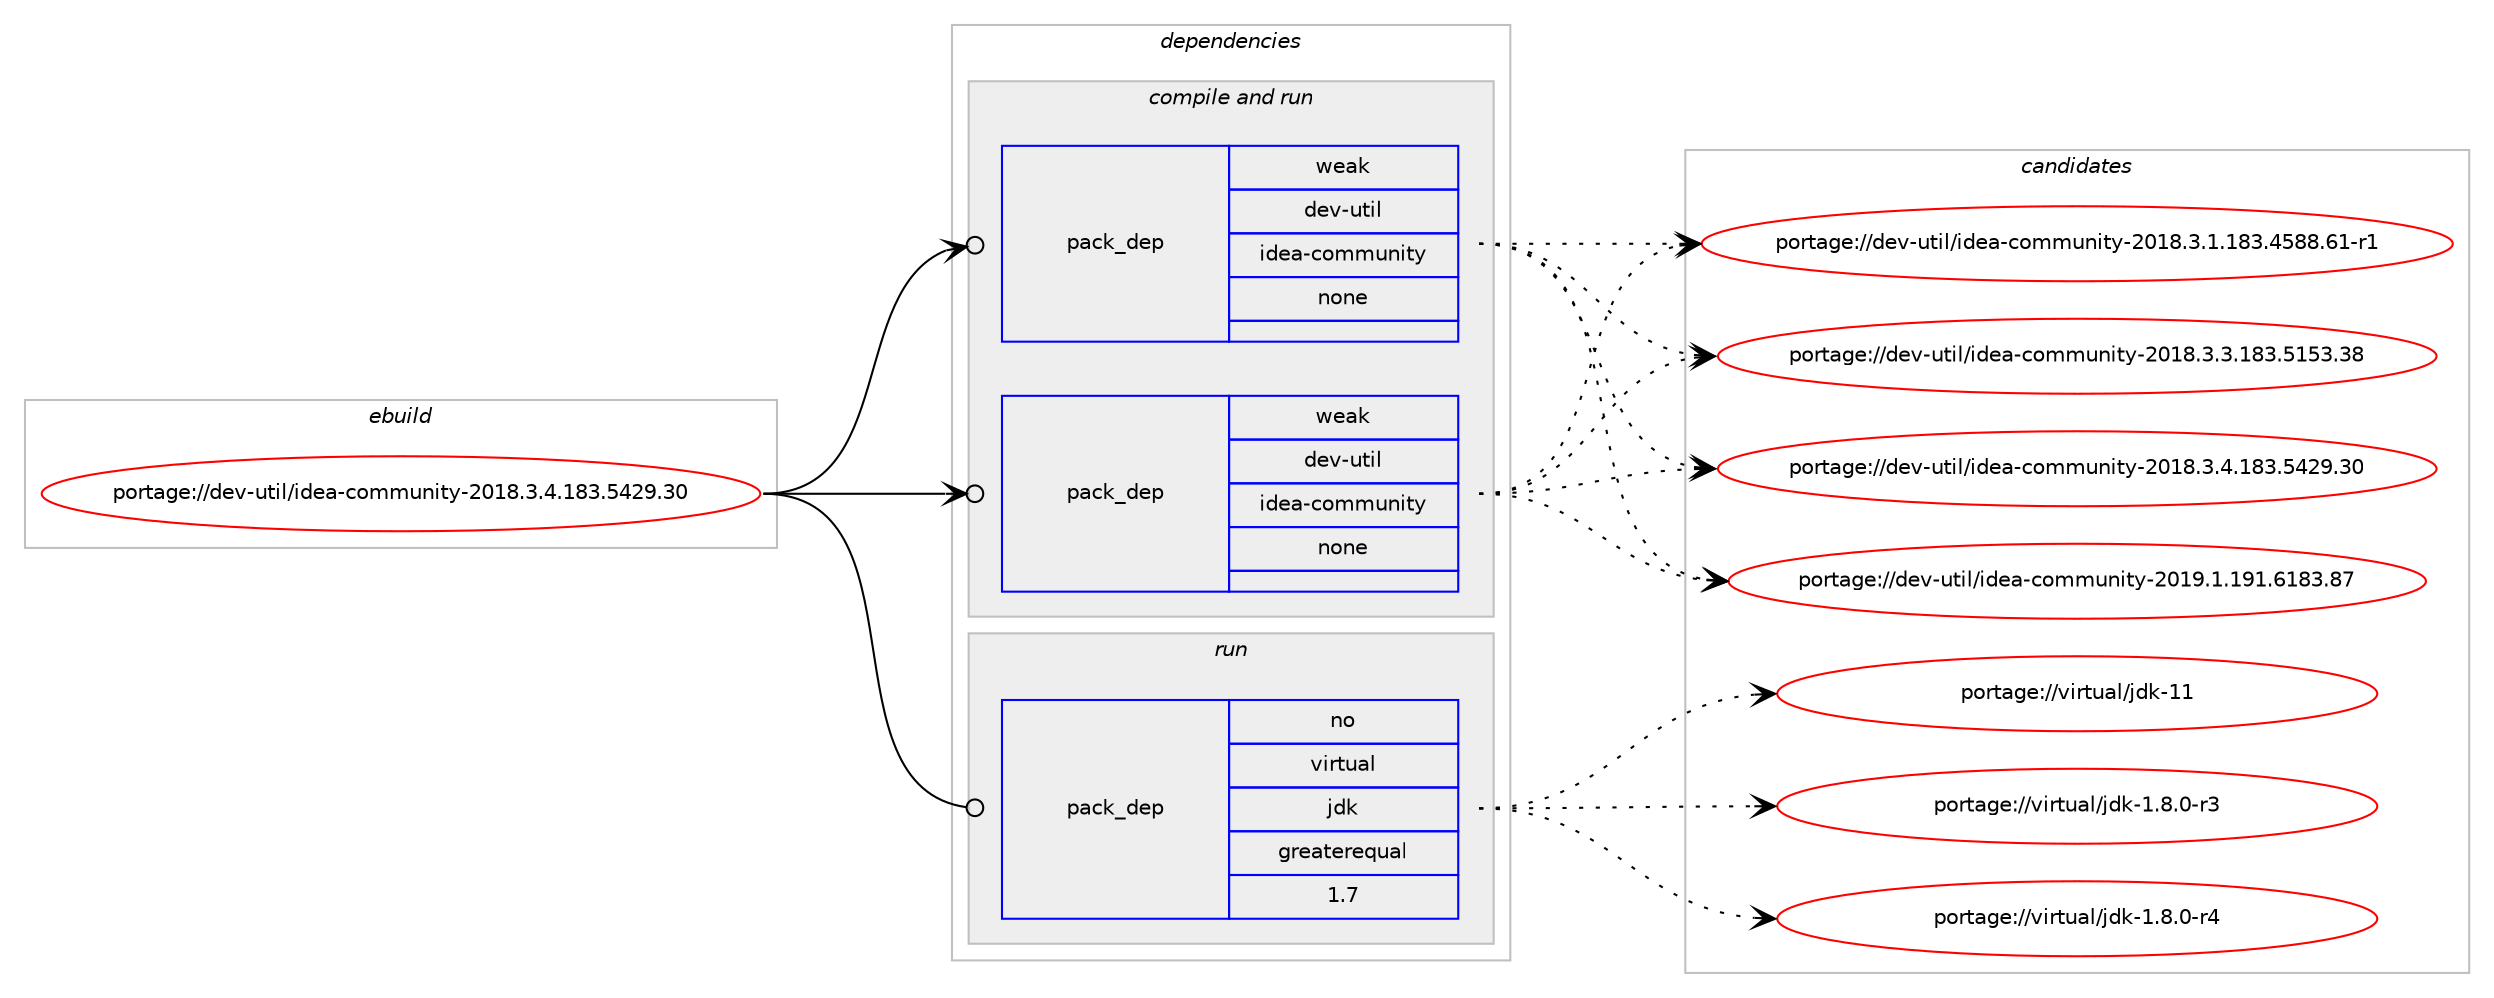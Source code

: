 digraph prolog {

# *************
# Graph options
# *************

newrank=true;
concentrate=true;
compound=true;
graph [rankdir=LR,fontname=Helvetica,fontsize=10,ranksep=1.5];#, ranksep=2.5, nodesep=0.2];
edge  [arrowhead=vee];
node  [fontname=Helvetica,fontsize=10];

# **********
# The ebuild
# **********

subgraph cluster_leftcol {
color=gray;
rank=same;
label=<<i>ebuild</i>>;
id [label="portage://dev-util/idea-community-2018.3.4.183.5429.30", color=red, width=4, href="../dev-util/idea-community-2018.3.4.183.5429.30.svg"];
}

# ****************
# The dependencies
# ****************

subgraph cluster_midcol {
color=gray;
label=<<i>dependencies</i>>;
subgraph cluster_compile {
fillcolor="#eeeeee";
style=filled;
label=<<i>compile</i>>;
}
subgraph cluster_compileandrun {
fillcolor="#eeeeee";
style=filled;
label=<<i>compile and run</i>>;
subgraph pack188052 {
dependency263065 [label=<<TABLE BORDER="0" CELLBORDER="1" CELLSPACING="0" CELLPADDING="4" WIDTH="220"><TR><TD ROWSPAN="6" CELLPADDING="30">pack_dep</TD></TR><TR><TD WIDTH="110">weak</TD></TR><TR><TD>dev-util</TD></TR><TR><TD>idea-community</TD></TR><TR><TD>none</TD></TR><TR><TD></TD></TR></TABLE>>, shape=none, color=blue];
}
id:e -> dependency263065:w [weight=20,style="solid",arrowhead="odotvee"];
subgraph pack188053 {
dependency263066 [label=<<TABLE BORDER="0" CELLBORDER="1" CELLSPACING="0" CELLPADDING="4" WIDTH="220"><TR><TD ROWSPAN="6" CELLPADDING="30">pack_dep</TD></TR><TR><TD WIDTH="110">weak</TD></TR><TR><TD>dev-util</TD></TR><TR><TD>idea-community</TD></TR><TR><TD>none</TD></TR><TR><TD></TD></TR></TABLE>>, shape=none, color=blue];
}
id:e -> dependency263066:w [weight=20,style="solid",arrowhead="odotvee"];
}
subgraph cluster_run {
fillcolor="#eeeeee";
style=filled;
label=<<i>run</i>>;
subgraph pack188054 {
dependency263067 [label=<<TABLE BORDER="0" CELLBORDER="1" CELLSPACING="0" CELLPADDING="4" WIDTH="220"><TR><TD ROWSPAN="6" CELLPADDING="30">pack_dep</TD></TR><TR><TD WIDTH="110">no</TD></TR><TR><TD>virtual</TD></TR><TR><TD>jdk</TD></TR><TR><TD>greaterequal</TD></TR><TR><TD>1.7</TD></TR></TABLE>>, shape=none, color=blue];
}
id:e -> dependency263067:w [weight=20,style="solid",arrowhead="odot"];
}
}

# **************
# The candidates
# **************

subgraph cluster_choices {
rank=same;
color=gray;
label=<<i>candidates</i>>;

subgraph choice188052 {
color=black;
nodesep=1;
choiceportage10010111845117116105108471051001019745991111091091171101051161214550484956465146494649565146525356564654494511449 [label="portage://dev-util/idea-community-2018.3.1.183.4588.61-r1", color=red, width=4,href="../dev-util/idea-community-2018.3.1.183.4588.61-r1.svg"];
choiceportage1001011184511711610510847105100101974599111109109117110105116121455048495646514651464956514653495351465156 [label="portage://dev-util/idea-community-2018.3.3.183.5153.38", color=red, width=4,href="../dev-util/idea-community-2018.3.3.183.5153.38.svg"];
choiceportage1001011184511711610510847105100101974599111109109117110105116121455048495646514652464956514653525057465148 [label="portage://dev-util/idea-community-2018.3.4.183.5429.30", color=red, width=4,href="../dev-util/idea-community-2018.3.4.183.5429.30.svg"];
choiceportage100101118451171161051084710510010197459911110910911711010511612145504849574649464957494654495651465655 [label="portage://dev-util/idea-community-2019.1.191.6183.87", color=red, width=4,href="../dev-util/idea-community-2019.1.191.6183.87.svg"];
dependency263065:e -> choiceportage10010111845117116105108471051001019745991111091091171101051161214550484956465146494649565146525356564654494511449:w [style=dotted,weight="100"];
dependency263065:e -> choiceportage1001011184511711610510847105100101974599111109109117110105116121455048495646514651464956514653495351465156:w [style=dotted,weight="100"];
dependency263065:e -> choiceportage1001011184511711610510847105100101974599111109109117110105116121455048495646514652464956514653525057465148:w [style=dotted,weight="100"];
dependency263065:e -> choiceportage100101118451171161051084710510010197459911110910911711010511612145504849574649464957494654495651465655:w [style=dotted,weight="100"];
}
subgraph choice188053 {
color=black;
nodesep=1;
choiceportage10010111845117116105108471051001019745991111091091171101051161214550484956465146494649565146525356564654494511449 [label="portage://dev-util/idea-community-2018.3.1.183.4588.61-r1", color=red, width=4,href="../dev-util/idea-community-2018.3.1.183.4588.61-r1.svg"];
choiceportage1001011184511711610510847105100101974599111109109117110105116121455048495646514651464956514653495351465156 [label="portage://dev-util/idea-community-2018.3.3.183.5153.38", color=red, width=4,href="../dev-util/idea-community-2018.3.3.183.5153.38.svg"];
choiceportage1001011184511711610510847105100101974599111109109117110105116121455048495646514652464956514653525057465148 [label="portage://dev-util/idea-community-2018.3.4.183.5429.30", color=red, width=4,href="../dev-util/idea-community-2018.3.4.183.5429.30.svg"];
choiceportage100101118451171161051084710510010197459911110910911711010511612145504849574649464957494654495651465655 [label="portage://dev-util/idea-community-2019.1.191.6183.87", color=red, width=4,href="../dev-util/idea-community-2019.1.191.6183.87.svg"];
dependency263066:e -> choiceportage10010111845117116105108471051001019745991111091091171101051161214550484956465146494649565146525356564654494511449:w [style=dotted,weight="100"];
dependency263066:e -> choiceportage1001011184511711610510847105100101974599111109109117110105116121455048495646514651464956514653495351465156:w [style=dotted,weight="100"];
dependency263066:e -> choiceportage1001011184511711610510847105100101974599111109109117110105116121455048495646514652464956514653525057465148:w [style=dotted,weight="100"];
dependency263066:e -> choiceportage100101118451171161051084710510010197459911110910911711010511612145504849574649464957494654495651465655:w [style=dotted,weight="100"];
}
subgraph choice188054 {
color=black;
nodesep=1;
choiceportage11810511411611797108471061001074549465646484511451 [label="portage://virtual/jdk-1.8.0-r3", color=red, width=4,href="../virtual/jdk-1.8.0-r3.svg"];
choiceportage11810511411611797108471061001074549465646484511452 [label="portage://virtual/jdk-1.8.0-r4", color=red, width=4,href="../virtual/jdk-1.8.0-r4.svg"];
choiceportage1181051141161179710847106100107454949 [label="portage://virtual/jdk-11", color=red, width=4,href="../virtual/jdk-11.svg"];
dependency263067:e -> choiceportage11810511411611797108471061001074549465646484511451:w [style=dotted,weight="100"];
dependency263067:e -> choiceportage11810511411611797108471061001074549465646484511452:w [style=dotted,weight="100"];
dependency263067:e -> choiceportage1181051141161179710847106100107454949:w [style=dotted,weight="100"];
}
}

}
